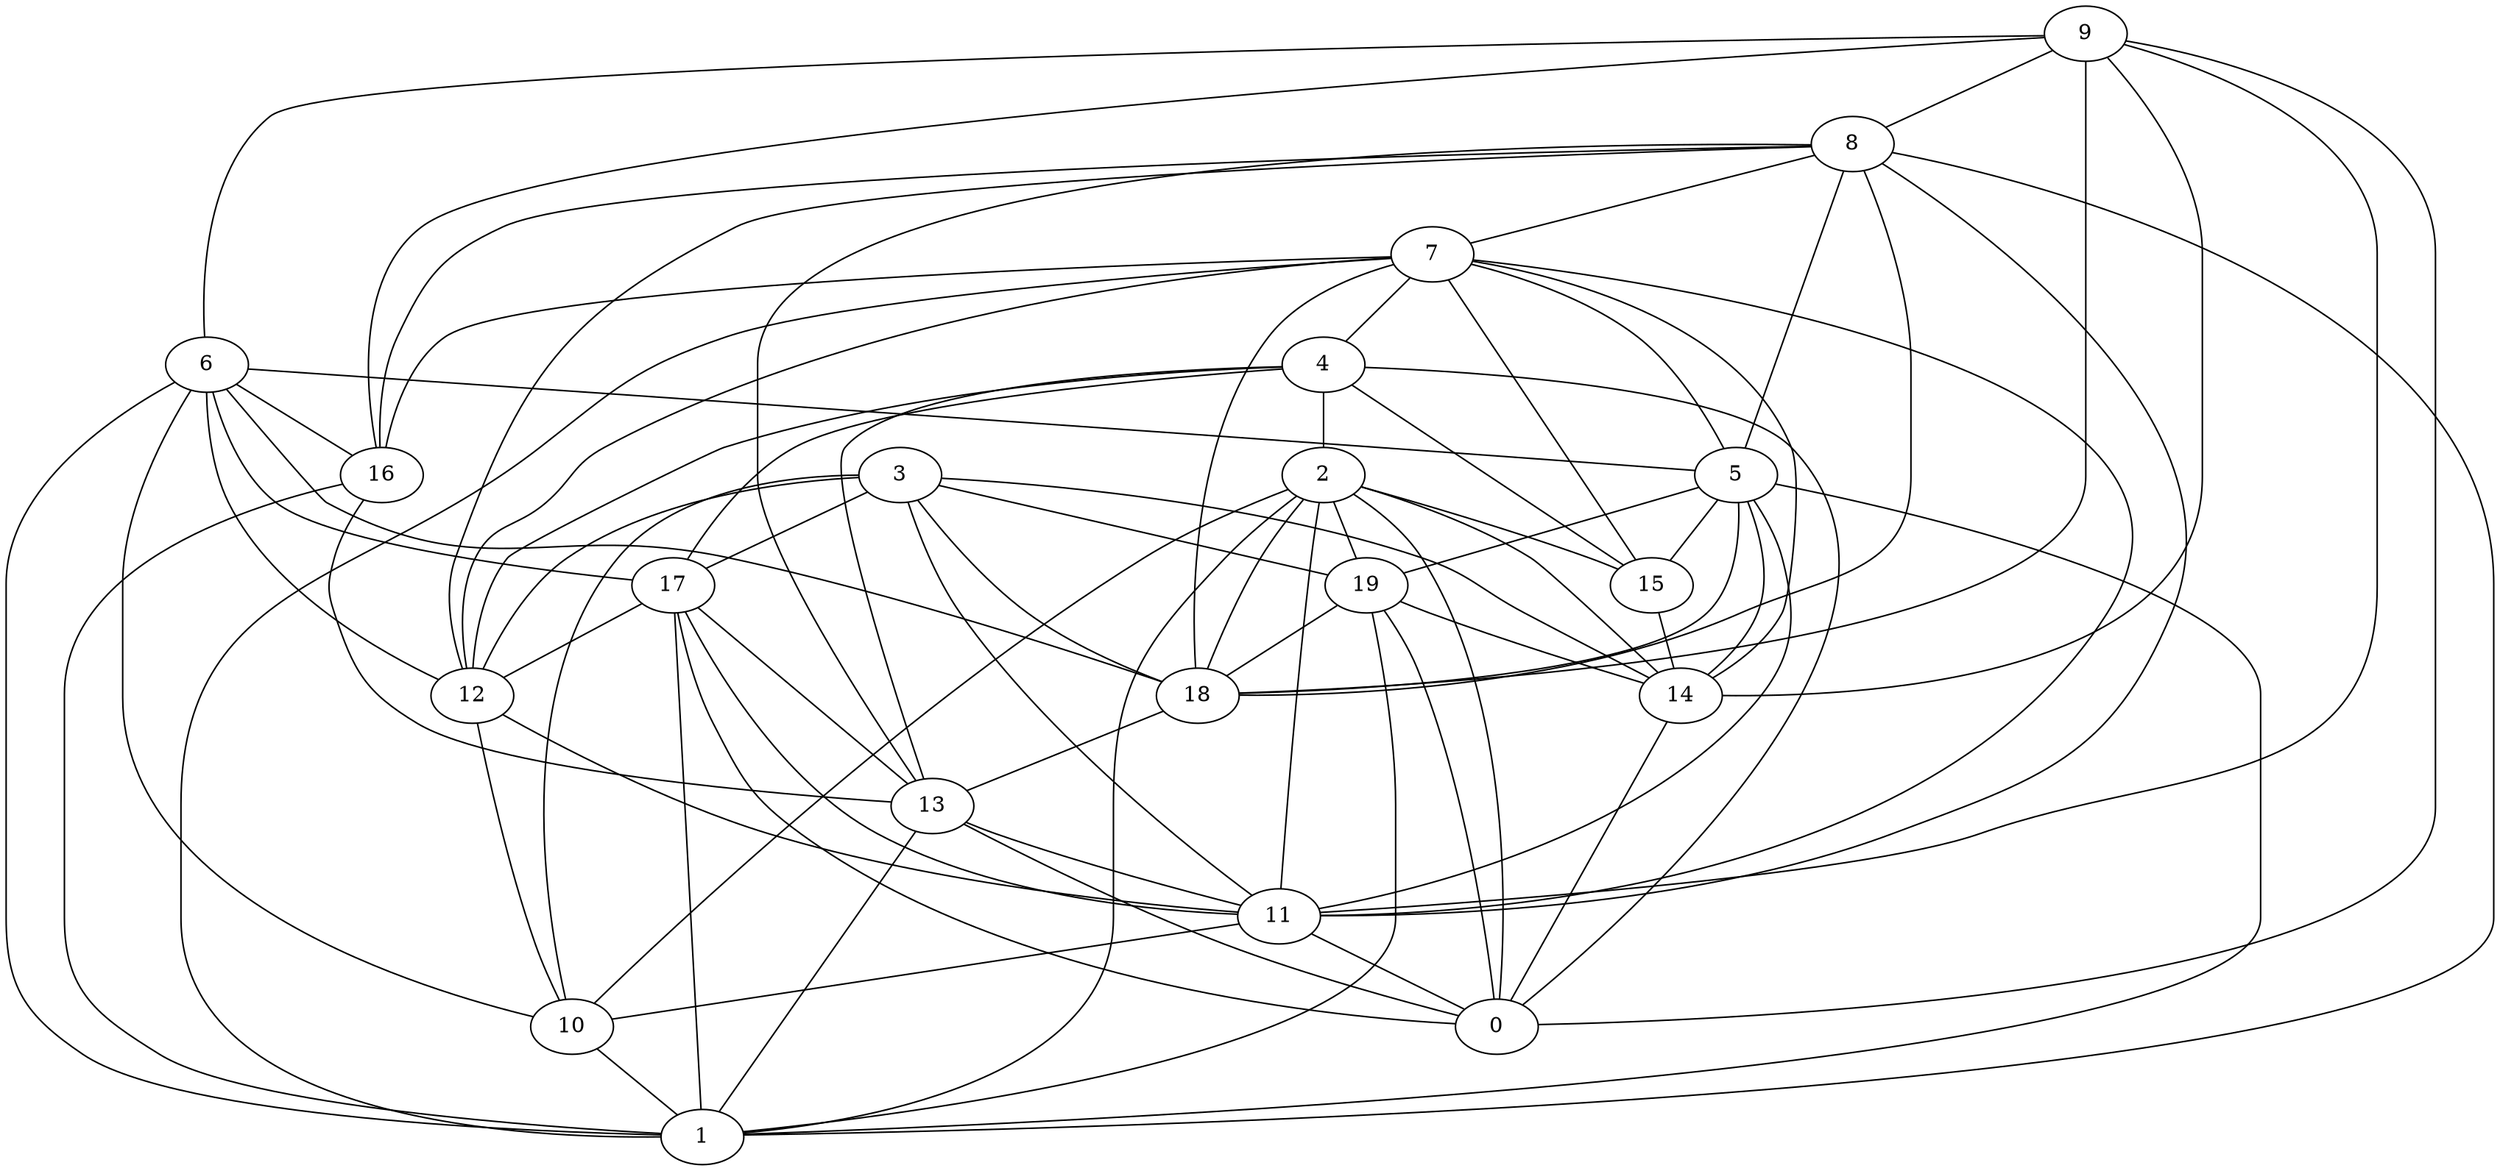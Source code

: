 digraph GG_graph {

subgraph G_graph {
edge [color = black]
"5" -> "15" [dir = none]
"4" -> "17" [dir = none]
"15" -> "14" [dir = none]
"13" -> "11" [dir = none]
"12" -> "10" [dir = none]
"6" -> "16" [dir = none]
"6" -> "1" [dir = none]
"6" -> "12" [dir = none]
"7" -> "18" [dir = none]
"7" -> "12" [dir = none]
"17" -> "12" [dir = none]
"9" -> "8" [dir = none]
"9" -> "14" [dir = none]
"9" -> "11" [dir = none]
"9" -> "6" [dir = none]
"3" -> "14" [dir = none]
"2" -> "19" [dir = none]
"2" -> "0" [dir = none]
"2" -> "1" [dir = none]
"6" -> "5" [dir = none]
"8" -> "7" [dir = none]
"3" -> "17" [dir = none]
"5" -> "14" [dir = none]
"7" -> "15" [dir = none]
"8" -> "5" [dir = none]
"7" -> "14" [dir = none]
"3" -> "19" [dir = none]
"9" -> "16" [dir = none]
"19" -> "14" [dir = none]
"7" -> "1" [dir = none]
"2" -> "10" [dir = none]
"14" -> "0" [dir = none]
"7" -> "4" [dir = none]
"2" -> "15" [dir = none]
"5" -> "18" [dir = none]
"8" -> "1" [dir = none]
"2" -> "11" [dir = none]
"7" -> "5" [dir = none]
"9" -> "0" [dir = none]
"8" -> "16" [dir = none]
"8" -> "11" [dir = none]
"5" -> "1" [dir = none]
"4" -> "15" [dir = none]
"6" -> "10" [dir = none]
"12" -> "11" [dir = none]
"3" -> "11" [dir = none]
"19" -> "1" [dir = none]
"10" -> "1" [dir = none]
"3" -> "10" [dir = none]
"16" -> "13" [dir = none]
"2" -> "14" [dir = none]
"7" -> "11" [dir = none]
"17" -> "0" [dir = none]
"4" -> "13" [dir = none]
"5" -> "19" [dir = none]
"5" -> "11" [dir = none]
"6" -> "18" [dir = none]
"13" -> "0" [dir = none]
"8" -> "13" [dir = none]
"4" -> "2" [dir = none]
"18" -> "13" [dir = none]
"4" -> "12" [dir = none]
"2" -> "18" [dir = none]
"19" -> "18" [dir = none]
"8" -> "18" [dir = none]
"13" -> "1" [dir = none]
"9" -> "18" [dir = none]
"8" -> "12" [dir = none]
"17" -> "11" [dir = none]
"3" -> "12" [dir = none]
"11" -> "0" [dir = none]
"11" -> "10" [dir = none]
"17" -> "13" [dir = none]
"3" -> "18" [dir = none]
"4" -> "0" [dir = none]
"19" -> "0" [dir = none]
"17" -> "1" [dir = none]
"16" -> "1" [dir = none]
"7" -> "16" [dir = none]
"6" -> "17" [dir = none]
}

}
